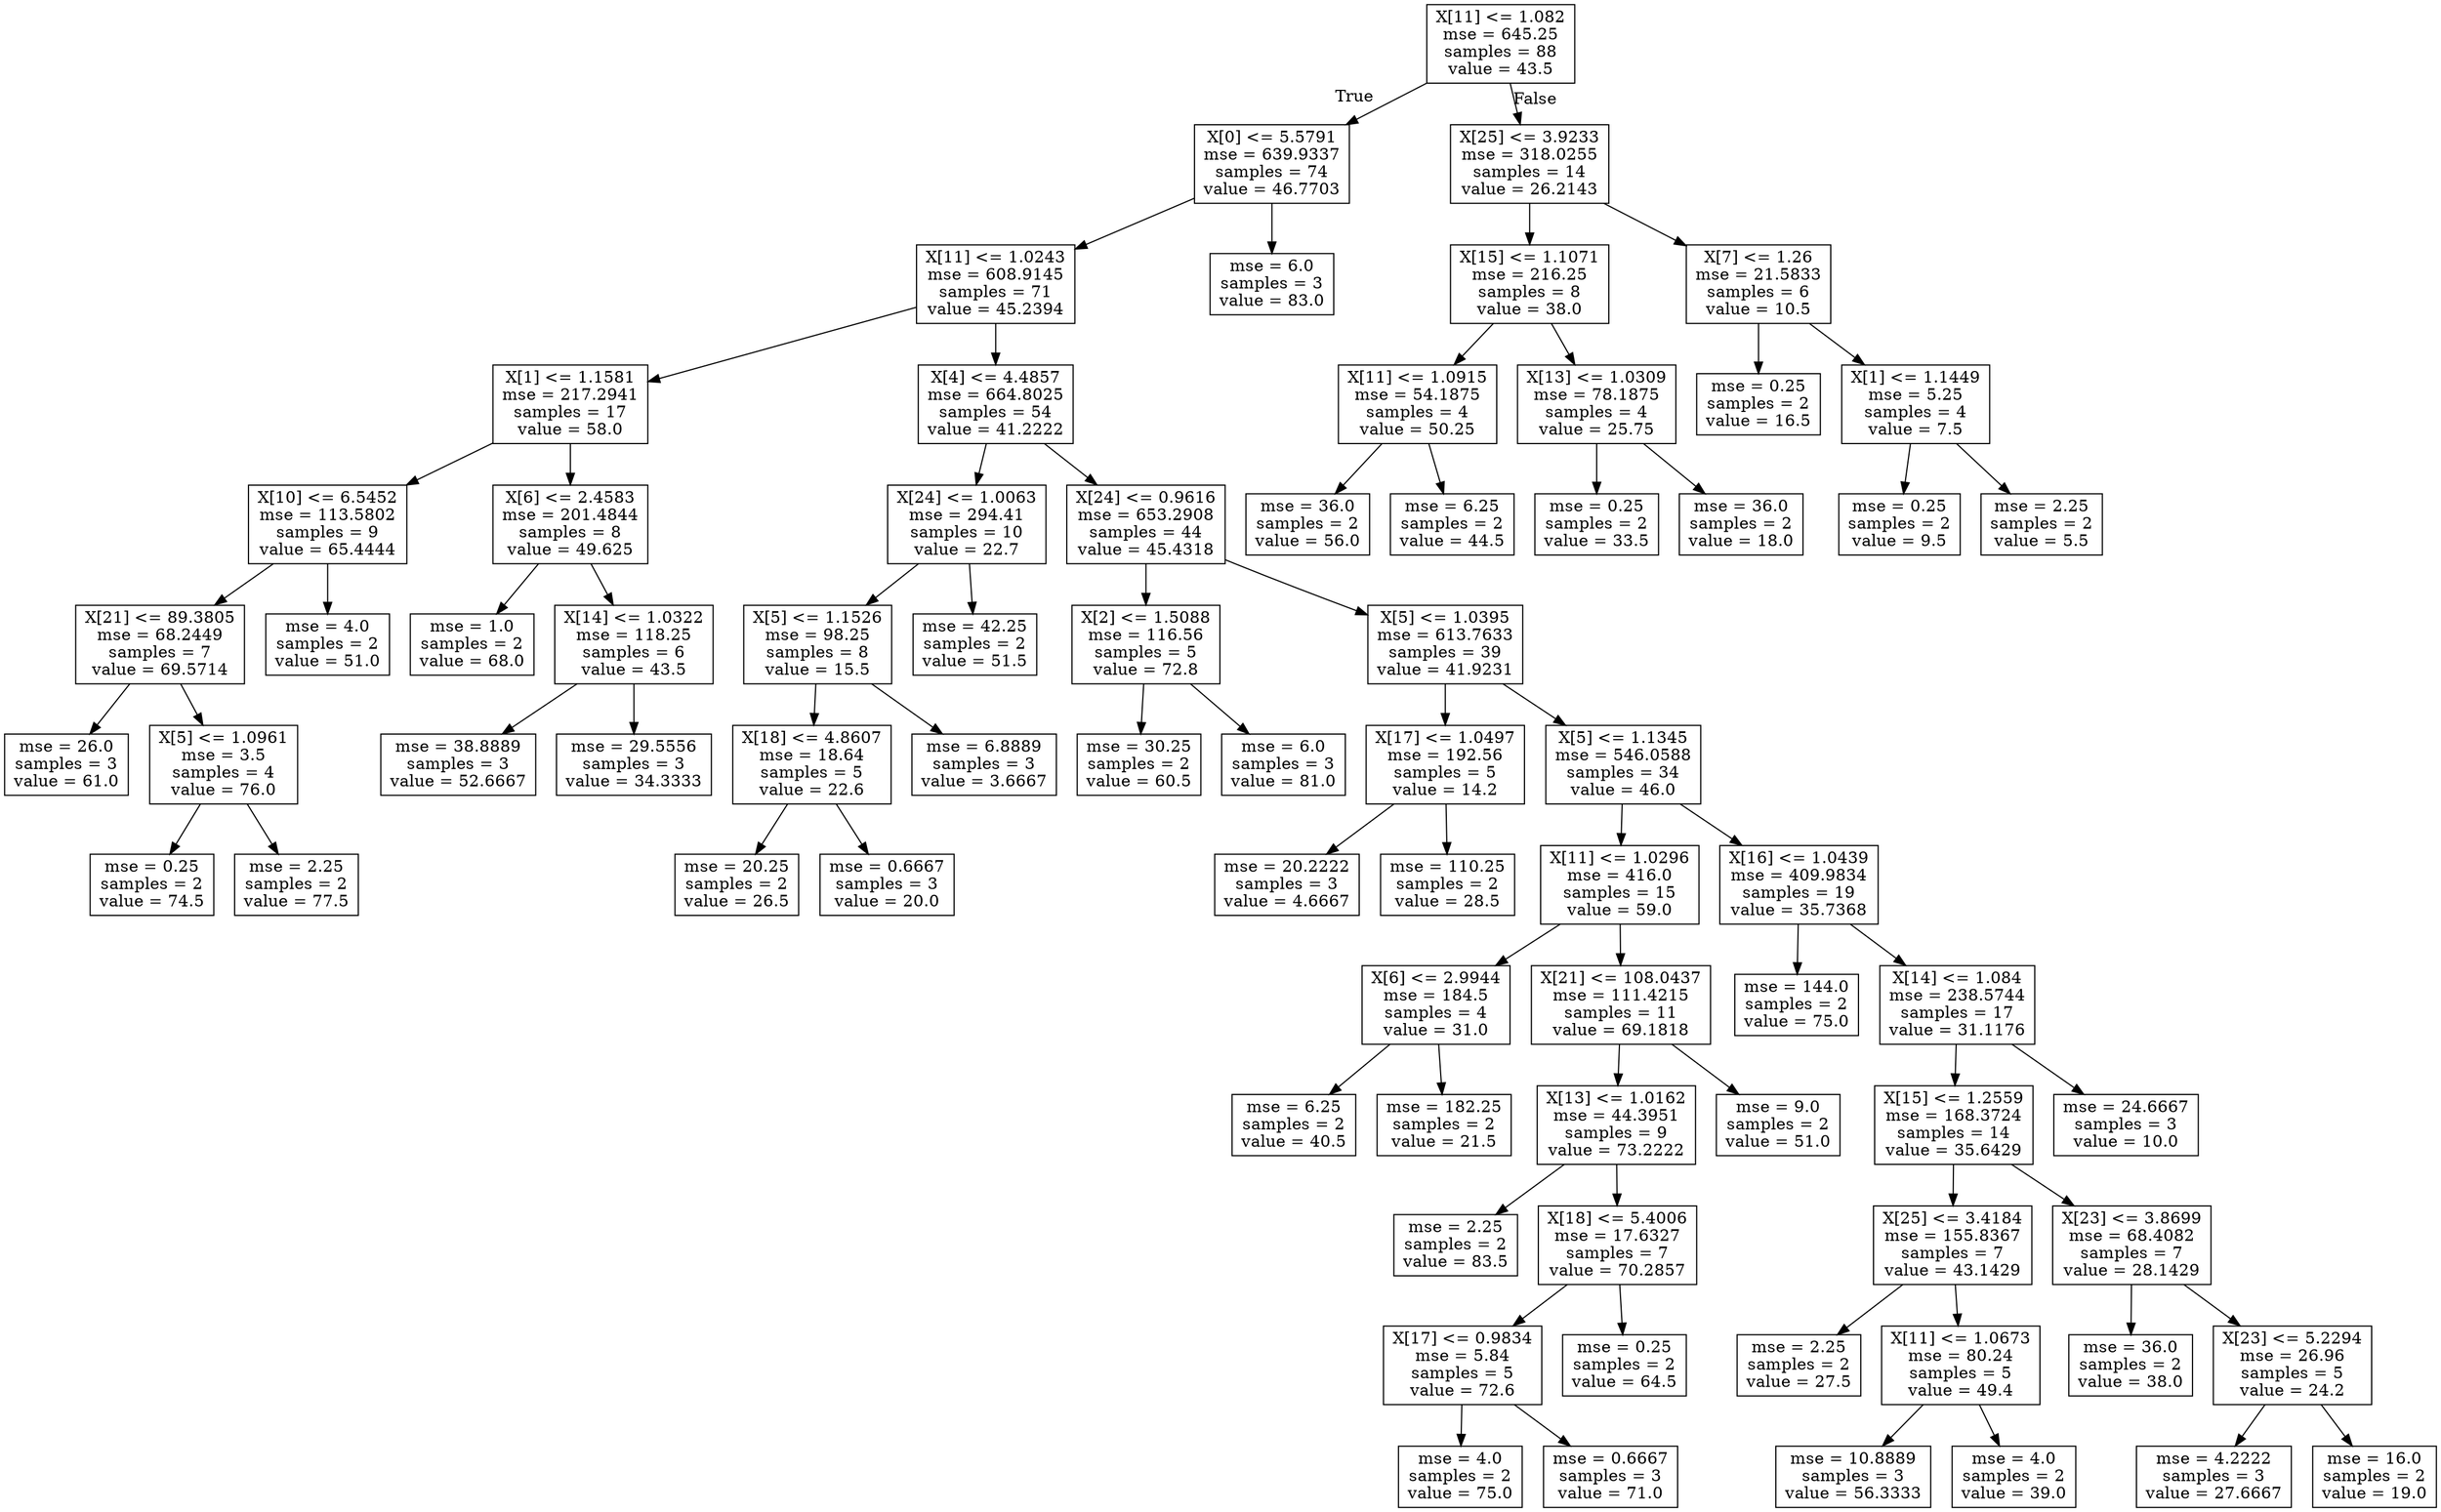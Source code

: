 digraph Tree {
node [shape=box] ;
0 [label="X[11] <= 1.082\nmse = 645.25\nsamples = 88\nvalue = 43.5"] ;
1 [label="X[0] <= 5.5791\nmse = 639.9337\nsamples = 74\nvalue = 46.7703"] ;
0 -> 1 [labeldistance=2.5, labelangle=45, headlabel="True"] ;
2 [label="X[11] <= 1.0243\nmse = 608.9145\nsamples = 71\nvalue = 45.2394"] ;
1 -> 2 ;
3 [label="X[1] <= 1.1581\nmse = 217.2941\nsamples = 17\nvalue = 58.0"] ;
2 -> 3 ;
4 [label="X[10] <= 6.5452\nmse = 113.5802\nsamples = 9\nvalue = 65.4444"] ;
3 -> 4 ;
5 [label="X[21] <= 89.3805\nmse = 68.2449\nsamples = 7\nvalue = 69.5714"] ;
4 -> 5 ;
6 [label="mse = 26.0\nsamples = 3\nvalue = 61.0"] ;
5 -> 6 ;
7 [label="X[5] <= 1.0961\nmse = 3.5\nsamples = 4\nvalue = 76.0"] ;
5 -> 7 ;
8 [label="mse = 0.25\nsamples = 2\nvalue = 74.5"] ;
7 -> 8 ;
9 [label="mse = 2.25\nsamples = 2\nvalue = 77.5"] ;
7 -> 9 ;
10 [label="mse = 4.0\nsamples = 2\nvalue = 51.0"] ;
4 -> 10 ;
11 [label="X[6] <= 2.4583\nmse = 201.4844\nsamples = 8\nvalue = 49.625"] ;
3 -> 11 ;
12 [label="mse = 1.0\nsamples = 2\nvalue = 68.0"] ;
11 -> 12 ;
13 [label="X[14] <= 1.0322\nmse = 118.25\nsamples = 6\nvalue = 43.5"] ;
11 -> 13 ;
14 [label="mse = 38.8889\nsamples = 3\nvalue = 52.6667"] ;
13 -> 14 ;
15 [label="mse = 29.5556\nsamples = 3\nvalue = 34.3333"] ;
13 -> 15 ;
16 [label="X[4] <= 4.4857\nmse = 664.8025\nsamples = 54\nvalue = 41.2222"] ;
2 -> 16 ;
17 [label="X[24] <= 1.0063\nmse = 294.41\nsamples = 10\nvalue = 22.7"] ;
16 -> 17 ;
18 [label="X[5] <= 1.1526\nmse = 98.25\nsamples = 8\nvalue = 15.5"] ;
17 -> 18 ;
19 [label="X[18] <= 4.8607\nmse = 18.64\nsamples = 5\nvalue = 22.6"] ;
18 -> 19 ;
20 [label="mse = 20.25\nsamples = 2\nvalue = 26.5"] ;
19 -> 20 ;
21 [label="mse = 0.6667\nsamples = 3\nvalue = 20.0"] ;
19 -> 21 ;
22 [label="mse = 6.8889\nsamples = 3\nvalue = 3.6667"] ;
18 -> 22 ;
23 [label="mse = 42.25\nsamples = 2\nvalue = 51.5"] ;
17 -> 23 ;
24 [label="X[24] <= 0.9616\nmse = 653.2908\nsamples = 44\nvalue = 45.4318"] ;
16 -> 24 ;
25 [label="X[2] <= 1.5088\nmse = 116.56\nsamples = 5\nvalue = 72.8"] ;
24 -> 25 ;
26 [label="mse = 30.25\nsamples = 2\nvalue = 60.5"] ;
25 -> 26 ;
27 [label="mse = 6.0\nsamples = 3\nvalue = 81.0"] ;
25 -> 27 ;
28 [label="X[5] <= 1.0395\nmse = 613.7633\nsamples = 39\nvalue = 41.9231"] ;
24 -> 28 ;
29 [label="X[17] <= 1.0497\nmse = 192.56\nsamples = 5\nvalue = 14.2"] ;
28 -> 29 ;
30 [label="mse = 20.2222\nsamples = 3\nvalue = 4.6667"] ;
29 -> 30 ;
31 [label="mse = 110.25\nsamples = 2\nvalue = 28.5"] ;
29 -> 31 ;
32 [label="X[5] <= 1.1345\nmse = 546.0588\nsamples = 34\nvalue = 46.0"] ;
28 -> 32 ;
33 [label="X[11] <= 1.0296\nmse = 416.0\nsamples = 15\nvalue = 59.0"] ;
32 -> 33 ;
34 [label="X[6] <= 2.9944\nmse = 184.5\nsamples = 4\nvalue = 31.0"] ;
33 -> 34 ;
35 [label="mse = 6.25\nsamples = 2\nvalue = 40.5"] ;
34 -> 35 ;
36 [label="mse = 182.25\nsamples = 2\nvalue = 21.5"] ;
34 -> 36 ;
37 [label="X[21] <= 108.0437\nmse = 111.4215\nsamples = 11\nvalue = 69.1818"] ;
33 -> 37 ;
38 [label="X[13] <= 1.0162\nmse = 44.3951\nsamples = 9\nvalue = 73.2222"] ;
37 -> 38 ;
39 [label="mse = 2.25\nsamples = 2\nvalue = 83.5"] ;
38 -> 39 ;
40 [label="X[18] <= 5.4006\nmse = 17.6327\nsamples = 7\nvalue = 70.2857"] ;
38 -> 40 ;
41 [label="X[17] <= 0.9834\nmse = 5.84\nsamples = 5\nvalue = 72.6"] ;
40 -> 41 ;
42 [label="mse = 4.0\nsamples = 2\nvalue = 75.0"] ;
41 -> 42 ;
43 [label="mse = 0.6667\nsamples = 3\nvalue = 71.0"] ;
41 -> 43 ;
44 [label="mse = 0.25\nsamples = 2\nvalue = 64.5"] ;
40 -> 44 ;
45 [label="mse = 9.0\nsamples = 2\nvalue = 51.0"] ;
37 -> 45 ;
46 [label="X[16] <= 1.0439\nmse = 409.9834\nsamples = 19\nvalue = 35.7368"] ;
32 -> 46 ;
47 [label="mse = 144.0\nsamples = 2\nvalue = 75.0"] ;
46 -> 47 ;
48 [label="X[14] <= 1.084\nmse = 238.5744\nsamples = 17\nvalue = 31.1176"] ;
46 -> 48 ;
49 [label="X[15] <= 1.2559\nmse = 168.3724\nsamples = 14\nvalue = 35.6429"] ;
48 -> 49 ;
50 [label="X[25] <= 3.4184\nmse = 155.8367\nsamples = 7\nvalue = 43.1429"] ;
49 -> 50 ;
51 [label="mse = 2.25\nsamples = 2\nvalue = 27.5"] ;
50 -> 51 ;
52 [label="X[11] <= 1.0673\nmse = 80.24\nsamples = 5\nvalue = 49.4"] ;
50 -> 52 ;
53 [label="mse = 10.8889\nsamples = 3\nvalue = 56.3333"] ;
52 -> 53 ;
54 [label="mse = 4.0\nsamples = 2\nvalue = 39.0"] ;
52 -> 54 ;
55 [label="X[23] <= 3.8699\nmse = 68.4082\nsamples = 7\nvalue = 28.1429"] ;
49 -> 55 ;
56 [label="mse = 36.0\nsamples = 2\nvalue = 38.0"] ;
55 -> 56 ;
57 [label="X[23] <= 5.2294\nmse = 26.96\nsamples = 5\nvalue = 24.2"] ;
55 -> 57 ;
58 [label="mse = 4.2222\nsamples = 3\nvalue = 27.6667"] ;
57 -> 58 ;
59 [label="mse = 16.0\nsamples = 2\nvalue = 19.0"] ;
57 -> 59 ;
60 [label="mse = 24.6667\nsamples = 3\nvalue = 10.0"] ;
48 -> 60 ;
61 [label="mse = 6.0\nsamples = 3\nvalue = 83.0"] ;
1 -> 61 ;
62 [label="X[25] <= 3.9233\nmse = 318.0255\nsamples = 14\nvalue = 26.2143"] ;
0 -> 62 [labeldistance=2.5, labelangle=-45, headlabel="False"] ;
63 [label="X[15] <= 1.1071\nmse = 216.25\nsamples = 8\nvalue = 38.0"] ;
62 -> 63 ;
64 [label="X[11] <= 1.0915\nmse = 54.1875\nsamples = 4\nvalue = 50.25"] ;
63 -> 64 ;
65 [label="mse = 36.0\nsamples = 2\nvalue = 56.0"] ;
64 -> 65 ;
66 [label="mse = 6.25\nsamples = 2\nvalue = 44.5"] ;
64 -> 66 ;
67 [label="X[13] <= 1.0309\nmse = 78.1875\nsamples = 4\nvalue = 25.75"] ;
63 -> 67 ;
68 [label="mse = 0.25\nsamples = 2\nvalue = 33.5"] ;
67 -> 68 ;
69 [label="mse = 36.0\nsamples = 2\nvalue = 18.0"] ;
67 -> 69 ;
70 [label="X[7] <= 1.26\nmse = 21.5833\nsamples = 6\nvalue = 10.5"] ;
62 -> 70 ;
71 [label="mse = 0.25\nsamples = 2\nvalue = 16.5"] ;
70 -> 71 ;
72 [label="X[1] <= 1.1449\nmse = 5.25\nsamples = 4\nvalue = 7.5"] ;
70 -> 72 ;
73 [label="mse = 0.25\nsamples = 2\nvalue = 9.5"] ;
72 -> 73 ;
74 [label="mse = 2.25\nsamples = 2\nvalue = 5.5"] ;
72 -> 74 ;
}